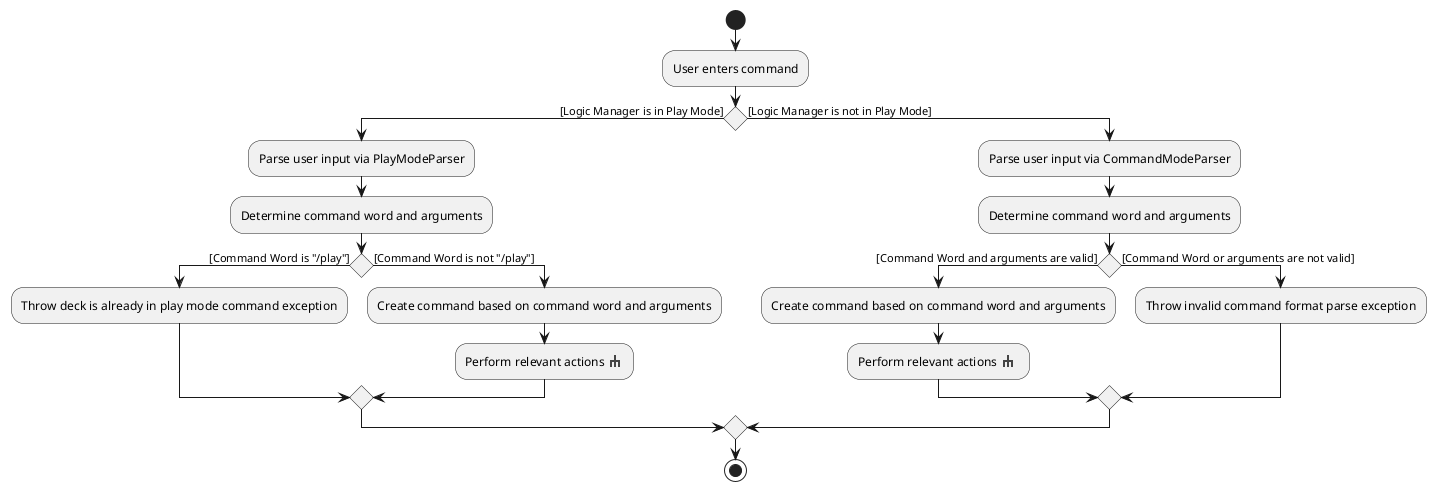 @startuml
sprite $rake [16x16/8] {
0000000000000000
0000000jj0000000
0000000jj0000000
0005555jj5555000
000jjeejjeejj000
000jj00jj00jj000
000jj00jj00jj000
0000000000000000
}
start
:User enters command;
if() then ([Logic Manager is in Play Mode])
:Parse user input via PlayModeParser;
:Determine command word and arguments;
if () then ([Command Word is "/play"])
:Throw deck is already in play mode command exception;
else ([Command Word is not "/play"])
:Create command based on command word and arguments;
:Perform relevant actions <$rake>;
endif

else([Logic Manager is not in Play Mode])
:Parse user input via CommandModeParser;
:Determine command word and arguments;
if() then ([Command Word and arguments are valid])
:Create command based on command word and arguments;
:Perform relevant actions <$rake> ;
else ([Command Word or arguments are not valid])
:Throw invalid command format parse exception;

endif
endif

stop

@enduml
